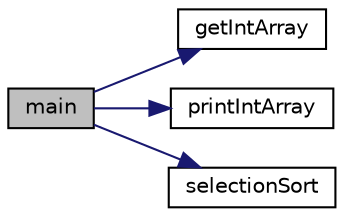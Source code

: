 digraph "main"
{
  edge [fontname="Helvetica",fontsize="10",labelfontname="Helvetica",labelfontsize="10"];
  node [fontname="Helvetica",fontsize="10",shape=record];
  rankdir="LR";
  Node1 [label="main",height=0.2,width=0.4,color="black", fillcolor="grey75", style="filled", fontcolor="black"];
  Node1 -> Node2 [color="midnightblue",fontsize="10",style="solid",fontname="Helvetica"];
  Node2 [label="getIntArray",height=0.2,width=0.4,color="black", fillcolor="white", style="filled",URL="$Selection_8c.html#a536581ae21f83a263a18561a10c9ce3d"];
  Node1 -> Node3 [color="midnightblue",fontsize="10",style="solid",fontname="Helvetica"];
  Node3 [label="printIntArray",height=0.2,width=0.4,color="black", fillcolor="white", style="filled",URL="$Selection_8c.html#a8f37fcbee658573c44964f9271a48d5d"];
  Node1 -> Node4 [color="midnightblue",fontsize="10",style="solid",fontname="Helvetica"];
  Node4 [label="selectionSort",height=0.2,width=0.4,color="black", fillcolor="white", style="filled",URL="$Selection_8c.html#acc86466d0607ef8c19c7d748904206e7"];
}
